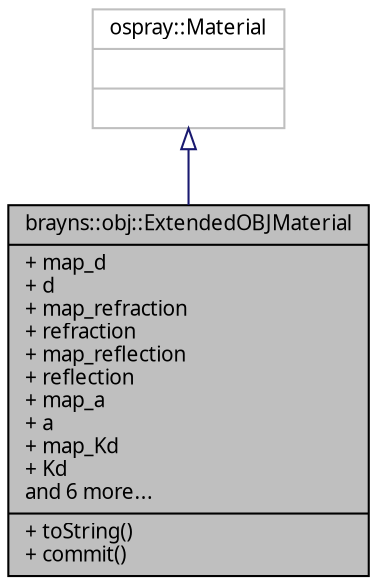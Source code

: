 digraph "brayns::obj::ExtendedOBJMaterial"
{
  edge [fontname="Sans",fontsize="10",labelfontname="Sans",labelfontsize="10"];
  node [fontname="Sans",fontsize="10",shape=record];
  Node1 [label="{brayns::obj::ExtendedOBJMaterial\n|+ map_d\l+ d\l+ map_refraction\l+ refraction\l+ map_reflection\l+ reflection\l+ map_a\l+ a\l+ map_Kd\l+ Kd\land 6 more...\l|+ toString()\l+ commit()\l}",height=0.2,width=0.4,color="black", fillcolor="grey75", style="filled" fontcolor="black"];
  Node2 -> Node1 [dir="back",color="midnightblue",fontsize="10",style="solid",arrowtail="onormal",fontname="Sans"];
  Node2 [label="{ospray::Material\n||}",height=0.2,width=0.4,color="grey75", fillcolor="white", style="filled"];
}
